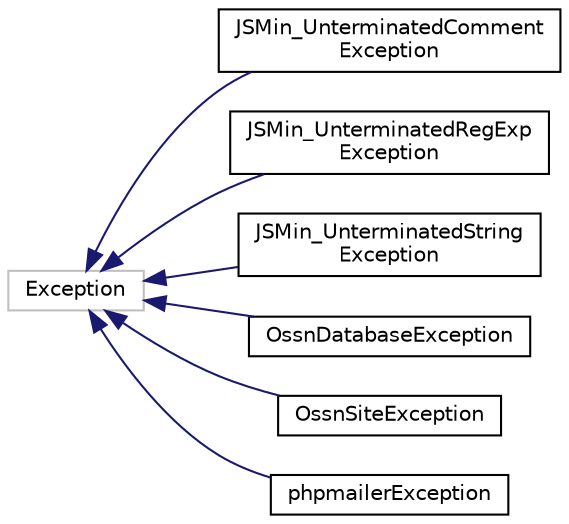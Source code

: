digraph "Graphical Class Hierarchy"
{
  edge [fontname="Helvetica",fontsize="10",labelfontname="Helvetica",labelfontsize="10"];
  node [fontname="Helvetica",fontsize="10",shape=record];
  rankdir="LR";
  Node1 [label="Exception",height=0.2,width=0.4,color="grey75", fillcolor="white", style="filled"];
  Node1 -> Node2 [dir="back",color="midnightblue",fontsize="10",style="solid",fontname="Helvetica"];
  Node2 [label="JSMin_UnterminatedComment\lException",height=0.2,width=0.4,color="black", fillcolor="white", style="filled",URL="$class_j_s_min___unterminated_comment_exception.html"];
  Node1 -> Node3 [dir="back",color="midnightblue",fontsize="10",style="solid",fontname="Helvetica"];
  Node3 [label="JSMin_UnterminatedRegExp\lException",height=0.2,width=0.4,color="black", fillcolor="white", style="filled",URL="$class_j_s_min___unterminated_reg_exp_exception.html"];
  Node1 -> Node4 [dir="back",color="midnightblue",fontsize="10",style="solid",fontname="Helvetica"];
  Node4 [label="JSMin_UnterminatedString\lException",height=0.2,width=0.4,color="black", fillcolor="white", style="filled",URL="$class_j_s_min___unterminated_string_exception.html"];
  Node1 -> Node5 [dir="back",color="midnightblue",fontsize="10",style="solid",fontname="Helvetica"];
  Node5 [label="OssnDatabaseException",height=0.2,width=0.4,color="black", fillcolor="white", style="filled",URL="$class_ossn_database_exception.html"];
  Node1 -> Node6 [dir="back",color="midnightblue",fontsize="10",style="solid",fontname="Helvetica"];
  Node6 [label="OssnSiteException",height=0.2,width=0.4,color="black", fillcolor="white", style="filled",URL="$class_ossn_site_exception.html"];
  Node1 -> Node7 [dir="back",color="midnightblue",fontsize="10",style="solid",fontname="Helvetica"];
  Node7 [label="phpmailerException",height=0.2,width=0.4,color="black", fillcolor="white", style="filled",URL="$classphpmailer_exception.html"];
}
